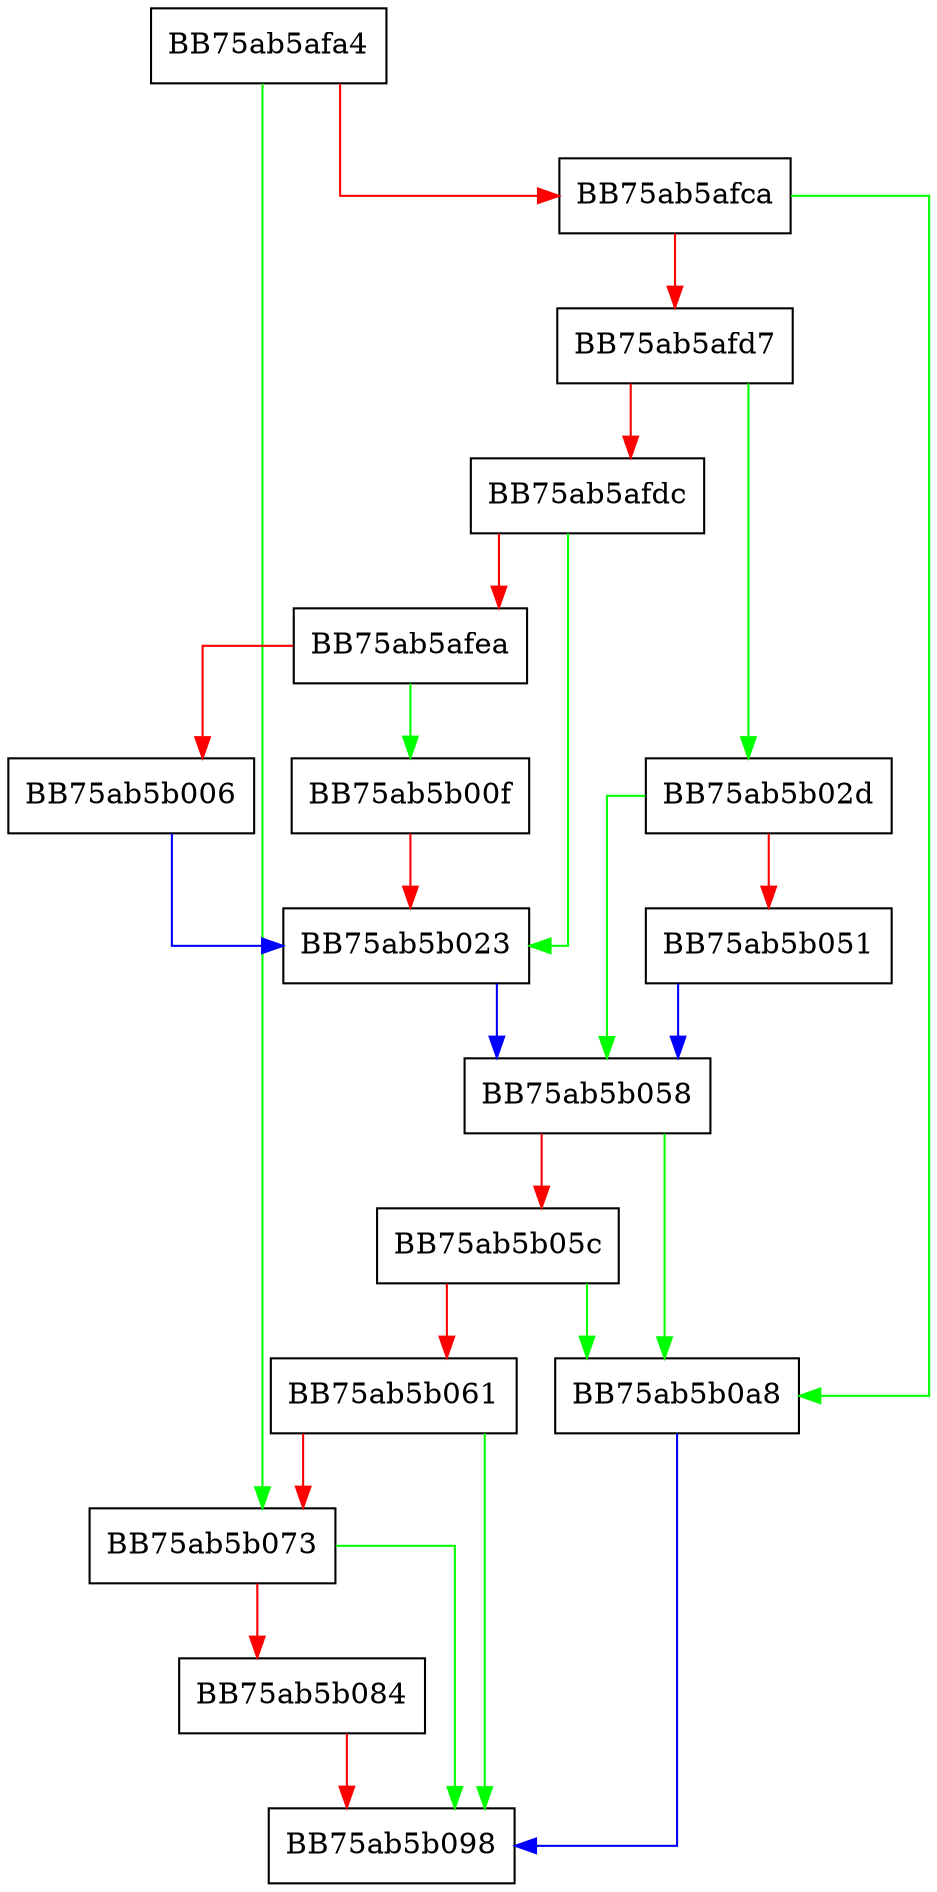 digraph vdbePmaReaderNext {
  node [shape="box"];
  graph [splines=ortho];
  BB75ab5afa4 -> BB75ab5b073 [color="green"];
  BB75ab5afa4 -> BB75ab5afca [color="red"];
  BB75ab5afca -> BB75ab5b0a8 [color="green"];
  BB75ab5afca -> BB75ab5afd7 [color="red"];
  BB75ab5afd7 -> BB75ab5b02d [color="green"];
  BB75ab5afd7 -> BB75ab5afdc [color="red"];
  BB75ab5afdc -> BB75ab5b023 [color="green"];
  BB75ab5afdc -> BB75ab5afea [color="red"];
  BB75ab5afea -> BB75ab5b00f [color="green"];
  BB75ab5afea -> BB75ab5b006 [color="red"];
  BB75ab5b006 -> BB75ab5b023 [color="blue"];
  BB75ab5b00f -> BB75ab5b023 [color="red"];
  BB75ab5b023 -> BB75ab5b058 [color="blue"];
  BB75ab5b02d -> BB75ab5b058 [color="green"];
  BB75ab5b02d -> BB75ab5b051 [color="red"];
  BB75ab5b051 -> BB75ab5b058 [color="blue"];
  BB75ab5b058 -> BB75ab5b0a8 [color="green"];
  BB75ab5b058 -> BB75ab5b05c [color="red"];
  BB75ab5b05c -> BB75ab5b0a8 [color="green"];
  BB75ab5b05c -> BB75ab5b061 [color="red"];
  BB75ab5b061 -> BB75ab5b098 [color="green"];
  BB75ab5b061 -> BB75ab5b073 [color="red"];
  BB75ab5b073 -> BB75ab5b098 [color="green"];
  BB75ab5b073 -> BB75ab5b084 [color="red"];
  BB75ab5b084 -> BB75ab5b098 [color="red"];
  BB75ab5b0a8 -> BB75ab5b098 [color="blue"];
}